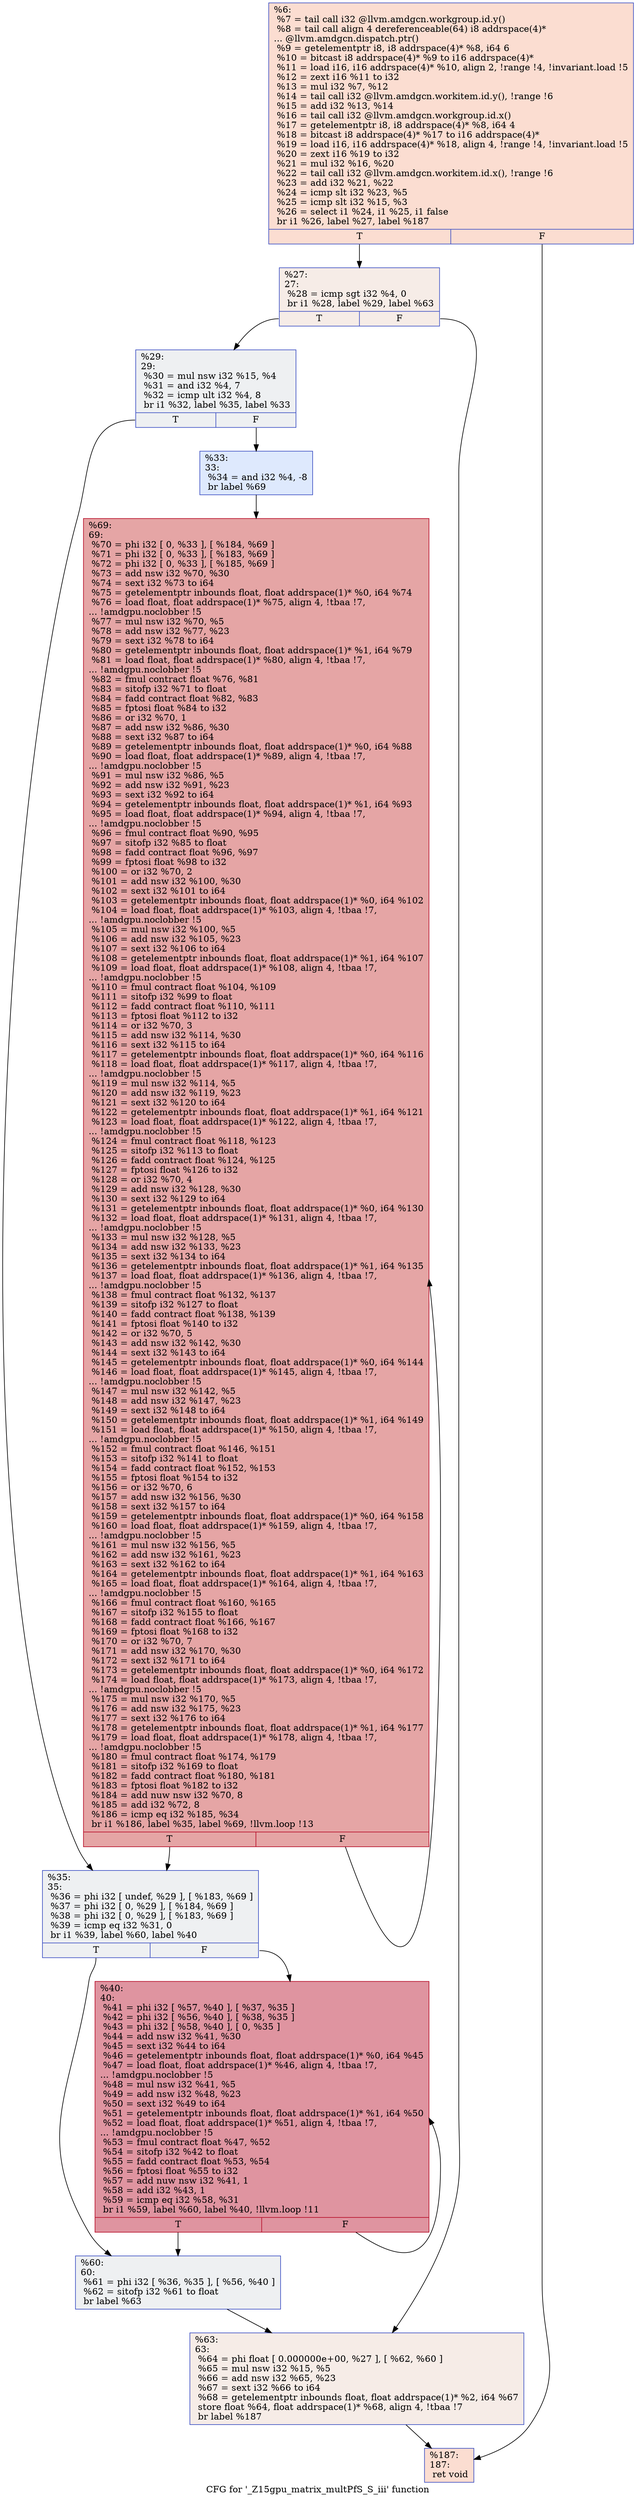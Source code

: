 digraph "CFG for '_Z15gpu_matrix_multPfS_S_iii' function" {
	label="CFG for '_Z15gpu_matrix_multPfS_S_iii' function";

	Node0x606e000 [shape=record,color="#3d50c3ff", style=filled, fillcolor="#f7b39670",label="{%6:\l  %7 = tail call i32 @llvm.amdgcn.workgroup.id.y()\l  %8 = tail call align 4 dereferenceable(64) i8 addrspace(4)*\l... @llvm.amdgcn.dispatch.ptr()\l  %9 = getelementptr i8, i8 addrspace(4)* %8, i64 6\l  %10 = bitcast i8 addrspace(4)* %9 to i16 addrspace(4)*\l  %11 = load i16, i16 addrspace(4)* %10, align 2, !range !4, !invariant.load !5\l  %12 = zext i16 %11 to i32\l  %13 = mul i32 %7, %12\l  %14 = tail call i32 @llvm.amdgcn.workitem.id.y(), !range !6\l  %15 = add i32 %13, %14\l  %16 = tail call i32 @llvm.amdgcn.workgroup.id.x()\l  %17 = getelementptr i8, i8 addrspace(4)* %8, i64 4\l  %18 = bitcast i8 addrspace(4)* %17 to i16 addrspace(4)*\l  %19 = load i16, i16 addrspace(4)* %18, align 4, !range !4, !invariant.load !5\l  %20 = zext i16 %19 to i32\l  %21 = mul i32 %16, %20\l  %22 = tail call i32 @llvm.amdgcn.workitem.id.x(), !range !6\l  %23 = add i32 %21, %22\l  %24 = icmp slt i32 %23, %5\l  %25 = icmp slt i32 %15, %3\l  %26 = select i1 %24, i1 %25, i1 false\l  br i1 %26, label %27, label %187\l|{<s0>T|<s1>F}}"];
	Node0x606e000:s0 -> Node0x6071a80;
	Node0x606e000:s1 -> Node0x6071b10;
	Node0x6071a80 [shape=record,color="#3d50c3ff", style=filled, fillcolor="#ead5c970",label="{%27:\l27:                                               \l  %28 = icmp sgt i32 %4, 0\l  br i1 %28, label %29, label %63\l|{<s0>T|<s1>F}}"];
	Node0x6071a80:s0 -> Node0x6071d10;
	Node0x6071a80:s1 -> Node0x6071d60;
	Node0x6071d10 [shape=record,color="#3d50c3ff", style=filled, fillcolor="#d9dce170",label="{%29:\l29:                                               \l  %30 = mul nsw i32 %15, %4\l  %31 = and i32 %4, 7\l  %32 = icmp ult i32 %4, 8\l  br i1 %32, label %35, label %33\l|{<s0>T|<s1>F}}"];
	Node0x6071d10:s0 -> Node0x6070020;
	Node0x6071d10:s1 -> Node0x6070070;
	Node0x6070070 [shape=record,color="#3d50c3ff", style=filled, fillcolor="#b5cdfa70",label="{%33:\l33:                                               \l  %34 = and i32 %4, -8\l  br label %69\l}"];
	Node0x6070070 -> Node0x6072400;
	Node0x6070020 [shape=record,color="#3d50c3ff", style=filled, fillcolor="#d9dce170",label="{%35:\l35:                                               \l  %36 = phi i32 [ undef, %29 ], [ %183, %69 ]\l  %37 = phi i32 [ 0, %29 ], [ %184, %69 ]\l  %38 = phi i32 [ 0, %29 ], [ %183, %69 ]\l  %39 = icmp eq i32 %31, 0\l  br i1 %39, label %60, label %40\l|{<s0>T|<s1>F}}"];
	Node0x6070020:s0 -> Node0x6072c20;
	Node0x6070020:s1 -> Node0x6072cb0;
	Node0x6072cb0 [shape=record,color="#b70d28ff", style=filled, fillcolor="#b70d2870",label="{%40:\l40:                                               \l  %41 = phi i32 [ %57, %40 ], [ %37, %35 ]\l  %42 = phi i32 [ %56, %40 ], [ %38, %35 ]\l  %43 = phi i32 [ %58, %40 ], [ 0, %35 ]\l  %44 = add nsw i32 %41, %30\l  %45 = sext i32 %44 to i64\l  %46 = getelementptr inbounds float, float addrspace(1)* %0, i64 %45\l  %47 = load float, float addrspace(1)* %46, align 4, !tbaa !7,\l... !amdgpu.noclobber !5\l  %48 = mul nsw i32 %41, %5\l  %49 = add nsw i32 %48, %23\l  %50 = sext i32 %49 to i64\l  %51 = getelementptr inbounds float, float addrspace(1)* %1, i64 %50\l  %52 = load float, float addrspace(1)* %51, align 4, !tbaa !7,\l... !amdgpu.noclobber !5\l  %53 = fmul contract float %47, %52\l  %54 = sitofp i32 %42 to float\l  %55 = fadd contract float %53, %54\l  %56 = fptosi float %55 to i32\l  %57 = add nuw nsw i32 %41, 1\l  %58 = add i32 %43, 1\l  %59 = icmp eq i32 %58, %31\l  br i1 %59, label %60, label %40, !llvm.loop !11\l|{<s0>T|<s1>F}}"];
	Node0x6072cb0:s0 -> Node0x6072c20;
	Node0x6072cb0:s1 -> Node0x6072cb0;
	Node0x6072c20 [shape=record,color="#3d50c3ff", style=filled, fillcolor="#d9dce170",label="{%60:\l60:                                               \l  %61 = phi i32 [ %36, %35 ], [ %56, %40 ]\l  %62 = sitofp i32 %61 to float\l  br label %63\l}"];
	Node0x6072c20 -> Node0x6071d60;
	Node0x6071d60 [shape=record,color="#3d50c3ff", style=filled, fillcolor="#ead5c970",label="{%63:\l63:                                               \l  %64 = phi float [ 0.000000e+00, %27 ], [ %62, %60 ]\l  %65 = mul nsw i32 %15, %5\l  %66 = add nsw i32 %65, %23\l  %67 = sext i32 %66 to i64\l  %68 = getelementptr inbounds float, float addrspace(1)* %2, i64 %67\l  store float %64, float addrspace(1)* %68, align 4, !tbaa !7\l  br label %187\l}"];
	Node0x6071d60 -> Node0x6071b10;
	Node0x6072400 [shape=record,color="#b70d28ff", style=filled, fillcolor="#c5333470",label="{%69:\l69:                                               \l  %70 = phi i32 [ 0, %33 ], [ %184, %69 ]\l  %71 = phi i32 [ 0, %33 ], [ %183, %69 ]\l  %72 = phi i32 [ 0, %33 ], [ %185, %69 ]\l  %73 = add nsw i32 %70, %30\l  %74 = sext i32 %73 to i64\l  %75 = getelementptr inbounds float, float addrspace(1)* %0, i64 %74\l  %76 = load float, float addrspace(1)* %75, align 4, !tbaa !7,\l... !amdgpu.noclobber !5\l  %77 = mul nsw i32 %70, %5\l  %78 = add nsw i32 %77, %23\l  %79 = sext i32 %78 to i64\l  %80 = getelementptr inbounds float, float addrspace(1)* %1, i64 %79\l  %81 = load float, float addrspace(1)* %80, align 4, !tbaa !7,\l... !amdgpu.noclobber !5\l  %82 = fmul contract float %76, %81\l  %83 = sitofp i32 %71 to float\l  %84 = fadd contract float %82, %83\l  %85 = fptosi float %84 to i32\l  %86 = or i32 %70, 1\l  %87 = add nsw i32 %86, %30\l  %88 = sext i32 %87 to i64\l  %89 = getelementptr inbounds float, float addrspace(1)* %0, i64 %88\l  %90 = load float, float addrspace(1)* %89, align 4, !tbaa !7,\l... !amdgpu.noclobber !5\l  %91 = mul nsw i32 %86, %5\l  %92 = add nsw i32 %91, %23\l  %93 = sext i32 %92 to i64\l  %94 = getelementptr inbounds float, float addrspace(1)* %1, i64 %93\l  %95 = load float, float addrspace(1)* %94, align 4, !tbaa !7,\l... !amdgpu.noclobber !5\l  %96 = fmul contract float %90, %95\l  %97 = sitofp i32 %85 to float\l  %98 = fadd contract float %96, %97\l  %99 = fptosi float %98 to i32\l  %100 = or i32 %70, 2\l  %101 = add nsw i32 %100, %30\l  %102 = sext i32 %101 to i64\l  %103 = getelementptr inbounds float, float addrspace(1)* %0, i64 %102\l  %104 = load float, float addrspace(1)* %103, align 4, !tbaa !7,\l... !amdgpu.noclobber !5\l  %105 = mul nsw i32 %100, %5\l  %106 = add nsw i32 %105, %23\l  %107 = sext i32 %106 to i64\l  %108 = getelementptr inbounds float, float addrspace(1)* %1, i64 %107\l  %109 = load float, float addrspace(1)* %108, align 4, !tbaa !7,\l... !amdgpu.noclobber !5\l  %110 = fmul contract float %104, %109\l  %111 = sitofp i32 %99 to float\l  %112 = fadd contract float %110, %111\l  %113 = fptosi float %112 to i32\l  %114 = or i32 %70, 3\l  %115 = add nsw i32 %114, %30\l  %116 = sext i32 %115 to i64\l  %117 = getelementptr inbounds float, float addrspace(1)* %0, i64 %116\l  %118 = load float, float addrspace(1)* %117, align 4, !tbaa !7,\l... !amdgpu.noclobber !5\l  %119 = mul nsw i32 %114, %5\l  %120 = add nsw i32 %119, %23\l  %121 = sext i32 %120 to i64\l  %122 = getelementptr inbounds float, float addrspace(1)* %1, i64 %121\l  %123 = load float, float addrspace(1)* %122, align 4, !tbaa !7,\l... !amdgpu.noclobber !5\l  %124 = fmul contract float %118, %123\l  %125 = sitofp i32 %113 to float\l  %126 = fadd contract float %124, %125\l  %127 = fptosi float %126 to i32\l  %128 = or i32 %70, 4\l  %129 = add nsw i32 %128, %30\l  %130 = sext i32 %129 to i64\l  %131 = getelementptr inbounds float, float addrspace(1)* %0, i64 %130\l  %132 = load float, float addrspace(1)* %131, align 4, !tbaa !7,\l... !amdgpu.noclobber !5\l  %133 = mul nsw i32 %128, %5\l  %134 = add nsw i32 %133, %23\l  %135 = sext i32 %134 to i64\l  %136 = getelementptr inbounds float, float addrspace(1)* %1, i64 %135\l  %137 = load float, float addrspace(1)* %136, align 4, !tbaa !7,\l... !amdgpu.noclobber !5\l  %138 = fmul contract float %132, %137\l  %139 = sitofp i32 %127 to float\l  %140 = fadd contract float %138, %139\l  %141 = fptosi float %140 to i32\l  %142 = or i32 %70, 5\l  %143 = add nsw i32 %142, %30\l  %144 = sext i32 %143 to i64\l  %145 = getelementptr inbounds float, float addrspace(1)* %0, i64 %144\l  %146 = load float, float addrspace(1)* %145, align 4, !tbaa !7,\l... !amdgpu.noclobber !5\l  %147 = mul nsw i32 %142, %5\l  %148 = add nsw i32 %147, %23\l  %149 = sext i32 %148 to i64\l  %150 = getelementptr inbounds float, float addrspace(1)* %1, i64 %149\l  %151 = load float, float addrspace(1)* %150, align 4, !tbaa !7,\l... !amdgpu.noclobber !5\l  %152 = fmul contract float %146, %151\l  %153 = sitofp i32 %141 to float\l  %154 = fadd contract float %152, %153\l  %155 = fptosi float %154 to i32\l  %156 = or i32 %70, 6\l  %157 = add nsw i32 %156, %30\l  %158 = sext i32 %157 to i64\l  %159 = getelementptr inbounds float, float addrspace(1)* %0, i64 %158\l  %160 = load float, float addrspace(1)* %159, align 4, !tbaa !7,\l... !amdgpu.noclobber !5\l  %161 = mul nsw i32 %156, %5\l  %162 = add nsw i32 %161, %23\l  %163 = sext i32 %162 to i64\l  %164 = getelementptr inbounds float, float addrspace(1)* %1, i64 %163\l  %165 = load float, float addrspace(1)* %164, align 4, !tbaa !7,\l... !amdgpu.noclobber !5\l  %166 = fmul contract float %160, %165\l  %167 = sitofp i32 %155 to float\l  %168 = fadd contract float %166, %167\l  %169 = fptosi float %168 to i32\l  %170 = or i32 %70, 7\l  %171 = add nsw i32 %170, %30\l  %172 = sext i32 %171 to i64\l  %173 = getelementptr inbounds float, float addrspace(1)* %0, i64 %172\l  %174 = load float, float addrspace(1)* %173, align 4, !tbaa !7,\l... !amdgpu.noclobber !5\l  %175 = mul nsw i32 %170, %5\l  %176 = add nsw i32 %175, %23\l  %177 = sext i32 %176 to i64\l  %178 = getelementptr inbounds float, float addrspace(1)* %1, i64 %177\l  %179 = load float, float addrspace(1)* %178, align 4, !tbaa !7,\l... !amdgpu.noclobber !5\l  %180 = fmul contract float %174, %179\l  %181 = sitofp i32 %169 to float\l  %182 = fadd contract float %180, %181\l  %183 = fptosi float %182 to i32\l  %184 = add nuw nsw i32 %70, 8\l  %185 = add i32 %72, 8\l  %186 = icmp eq i32 %185, %34\l  br i1 %186, label %35, label %69, !llvm.loop !13\l|{<s0>T|<s1>F}}"];
	Node0x6072400:s0 -> Node0x6070020;
	Node0x6072400:s1 -> Node0x6072400;
	Node0x6071b10 [shape=record,color="#3d50c3ff", style=filled, fillcolor="#f7b39670",label="{%187:\l187:                                              \l  ret void\l}"];
}
